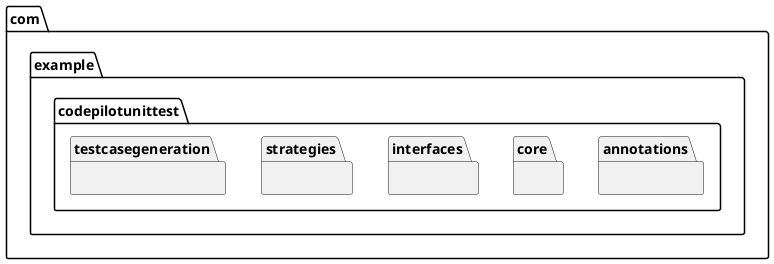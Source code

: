 @startuml

package com.example.codepilotunittest.annotations {
}

package com.example.codepilotunittest.core {
}

package com.example.codepilotunittest.interfaces {
}

package com.example.codepilotunittest.strategies {
}

package com.example.codepilotunittest.testcasegeneration {
}

@enduml

